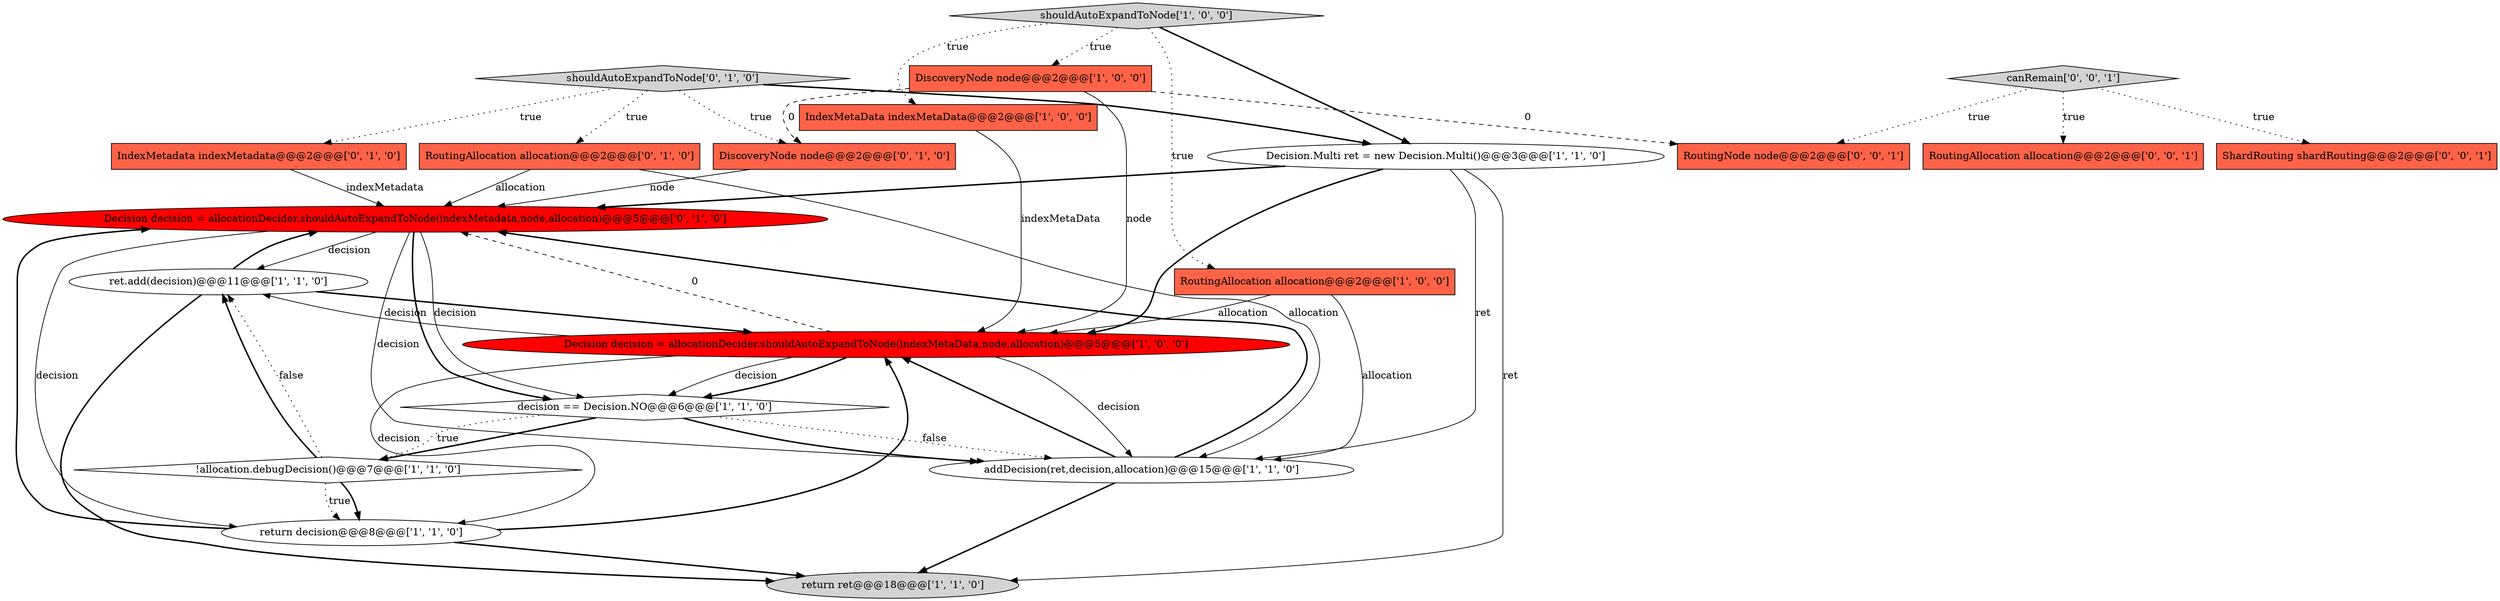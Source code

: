 digraph {
16 [style = filled, label = "shouldAutoExpandToNode['0', '1', '0']", fillcolor = lightgray, shape = diamond image = "AAA0AAABBB2BBB"];
11 [style = filled, label = "shouldAutoExpandToNode['1', '0', '0']", fillcolor = lightgray, shape = diamond image = "AAA0AAABBB1BBB"];
2 [style = filled, label = "RoutingAllocation allocation@@@2@@@['1', '0', '0']", fillcolor = tomato, shape = box image = "AAA0AAABBB1BBB"];
0 [style = filled, label = "IndexMetaData indexMetaData@@@2@@@['1', '0', '0']", fillcolor = tomato, shape = box image = "AAA0AAABBB1BBB"];
15 [style = filled, label = "Decision decision = allocationDecider.shouldAutoExpandToNode(indexMetadata,node,allocation)@@@5@@@['0', '1', '0']", fillcolor = red, shape = ellipse image = "AAA1AAABBB2BBB"];
17 [style = filled, label = "RoutingAllocation allocation@@@2@@@['0', '0', '1']", fillcolor = tomato, shape = box image = "AAA0AAABBB3BBB"];
12 [style = filled, label = "IndexMetadata indexMetadata@@@2@@@['0', '1', '0']", fillcolor = tomato, shape = box image = "AAA0AAABBB2BBB"];
4 [style = filled, label = "ret.add(decision)@@@11@@@['1', '1', '0']", fillcolor = white, shape = ellipse image = "AAA0AAABBB1BBB"];
14 [style = filled, label = "DiscoveryNode node@@@2@@@['0', '1', '0']", fillcolor = tomato, shape = box image = "AAA1AAABBB2BBB"];
8 [style = filled, label = "Decision.Multi ret = new Decision.Multi()@@@3@@@['1', '1', '0']", fillcolor = white, shape = ellipse image = "AAA0AAABBB1BBB"];
5 [style = filled, label = "DiscoveryNode node@@@2@@@['1', '0', '0']", fillcolor = tomato, shape = box image = "AAA1AAABBB1BBB"];
7 [style = filled, label = "Decision decision = allocationDecider.shouldAutoExpandToNode(indexMetaData,node,allocation)@@@5@@@['1', '0', '0']", fillcolor = red, shape = ellipse image = "AAA1AAABBB1BBB"];
19 [style = filled, label = "ShardRouting shardRouting@@@2@@@['0', '0', '1']", fillcolor = tomato, shape = box image = "AAA0AAABBB3BBB"];
10 [style = filled, label = "return decision@@@8@@@['1', '1', '0']", fillcolor = white, shape = ellipse image = "AAA0AAABBB1BBB"];
13 [style = filled, label = "RoutingAllocation allocation@@@2@@@['0', '1', '0']", fillcolor = tomato, shape = box image = "AAA0AAABBB2BBB"];
9 [style = filled, label = "decision == Decision.NO@@@6@@@['1', '1', '0']", fillcolor = white, shape = diamond image = "AAA0AAABBB1BBB"];
20 [style = filled, label = "RoutingNode node@@@2@@@['0', '0', '1']", fillcolor = tomato, shape = box image = "AAA0AAABBB3BBB"];
3 [style = filled, label = "!allocation.debugDecision()@@@7@@@['1', '1', '0']", fillcolor = white, shape = diamond image = "AAA0AAABBB1BBB"];
1 [style = filled, label = "return ret@@@18@@@['1', '1', '0']", fillcolor = lightgray, shape = ellipse image = "AAA0AAABBB1BBB"];
18 [style = filled, label = "canRemain['0', '0', '1']", fillcolor = lightgray, shape = diamond image = "AAA0AAABBB3BBB"];
6 [style = filled, label = "addDecision(ret,decision,allocation)@@@15@@@['1', '1', '0']", fillcolor = white, shape = ellipse image = "AAA0AAABBB1BBB"];
14->15 [style = solid, label="node"];
15->9 [style = solid, label="decision"];
16->12 [style = dotted, label="true"];
5->14 [style = dashed, label="0"];
8->15 [style = bold, label=""];
10->15 [style = bold, label=""];
16->8 [style = bold, label=""];
16->13 [style = dotted, label="true"];
7->9 [style = solid, label="decision"];
3->4 [style = dotted, label="false"];
2->6 [style = solid, label="allocation"];
3->10 [style = dotted, label="true"];
4->15 [style = bold, label=""];
18->19 [style = dotted, label="true"];
2->7 [style = solid, label="allocation"];
11->5 [style = dotted, label="true"];
18->20 [style = dotted, label="true"];
3->4 [style = bold, label=""];
10->7 [style = bold, label=""];
12->15 [style = solid, label="indexMetadata"];
13->6 [style = solid, label="allocation"];
4->7 [style = bold, label=""];
8->7 [style = bold, label=""];
9->6 [style = bold, label=""];
6->15 [style = bold, label=""];
5->20 [style = dashed, label="0"];
7->6 [style = solid, label="decision"];
7->9 [style = bold, label=""];
3->10 [style = bold, label=""];
6->1 [style = bold, label=""];
5->7 [style = solid, label="node"];
11->2 [style = dotted, label="true"];
8->6 [style = solid, label="ret"];
15->10 [style = solid, label="decision"];
15->9 [style = bold, label=""];
15->6 [style = solid, label="decision"];
11->0 [style = dotted, label="true"];
9->6 [style = dotted, label="false"];
16->14 [style = dotted, label="true"];
7->15 [style = dashed, label="0"];
9->3 [style = bold, label=""];
11->8 [style = bold, label=""];
4->1 [style = bold, label=""];
7->10 [style = solid, label="decision"];
18->17 [style = dotted, label="true"];
7->4 [style = solid, label="decision"];
9->3 [style = dotted, label="true"];
6->7 [style = bold, label=""];
0->7 [style = solid, label="indexMetaData"];
10->1 [style = bold, label=""];
15->4 [style = solid, label="decision"];
8->1 [style = solid, label="ret"];
13->15 [style = solid, label="allocation"];
}
